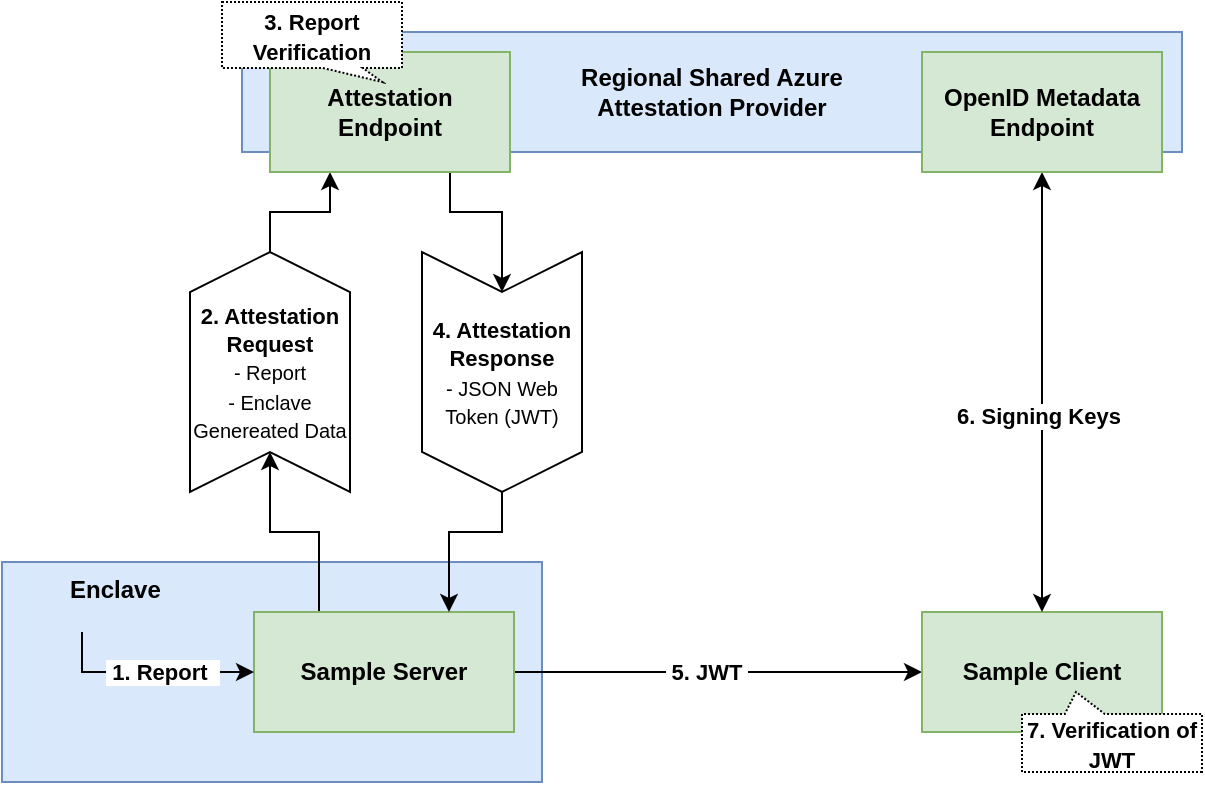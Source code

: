 <mxfile version="14.5.1" type="device"><diagram id="t4RtHV9N4L3wijjODjNi" name="Seite-1"><mxGraphModel dx="1088" dy="986" grid="1" gridSize="10" guides="1" tooltips="1" connect="1" arrows="1" fold="1" page="1" pageScale="1" pageWidth="827" pageHeight="1169" math="0" shadow="0"><root><mxCell id="0"/><mxCell id="1" parent="0"/><mxCell id="gKf8QnrxBky9MgtnpcZ7-3" value="Enclave" style="rounded=0;whiteSpace=wrap;html=1;verticalAlign=top;fontStyle=1;fillColor=#dae8fc;strokeColor=#6c8ebf;align=left;spacingLeft=32;" parent="1" vertex="1"><mxGeometry x="280" y="415" width="270" height="110" as="geometry"/></mxCell><mxCell id="gKf8QnrxBky9MgtnpcZ7-16" style="edgeStyle=orthogonalEdgeStyle;rounded=0;orthogonalLoop=1;jettySize=auto;html=1;exitX=1;exitY=0.5;exitDx=0;exitDy=0;entryX=0;entryY=0.5;entryDx=0;entryDy=0;" parent="1" source="gKf8QnrxBky9MgtnpcZ7-1" target="gKf8QnrxBky9MgtnpcZ7-2" edge="1"><mxGeometry relative="1" as="geometry"/></mxCell><mxCell id="gKf8QnrxBky9MgtnpcZ7-17" value="&lt;b&gt;&amp;nbsp;5. JWT&amp;nbsp;&lt;/b&gt;" style="edgeLabel;html=1;align=center;verticalAlign=middle;resizable=0;points=[];" parent="gKf8QnrxBky9MgtnpcZ7-16" vertex="1" connectable="0"><mxGeometry x="0.21" y="3" relative="1" as="geometry"><mxPoint x="-27.72" y="3" as="offset"/></mxGeometry></mxCell><mxCell id="ynpUDEYCMi83ZVoa_xpU-5" style="edgeStyle=orthogonalEdgeStyle;rounded=0;orthogonalLoop=1;jettySize=auto;html=1;exitX=0.25;exitY=0;exitDx=0;exitDy=0;startArrow=none;startFill=0;entryX=0;entryY=0.5;entryDx=0;entryDy=0;" parent="1" source="gKf8QnrxBky9MgtnpcZ7-1" target="gKf8QnrxBky9MgtnpcZ7-6" edge="1"><mxGeometry relative="1" as="geometry"><Array as="points"><mxPoint x="439" y="400"/><mxPoint x="414" y="400"/></Array></mxGeometry></mxCell><mxCell id="gKf8QnrxBky9MgtnpcZ7-1" value="Sample Server" style="rounded=0;whiteSpace=wrap;html=1;fontStyle=1;fillColor=#d5e8d4;strokeColor=#82b366;" parent="1" vertex="1"><mxGeometry x="406" y="440" width="130" height="60" as="geometry"/></mxCell><mxCell id="gKf8QnrxBky9MgtnpcZ7-2" value="Sample Client" style="rounded=0;whiteSpace=wrap;html=1;fontStyle=1;fillColor=#d5e8d4;strokeColor=#82b366;" parent="1" vertex="1"><mxGeometry x="740" y="440" width="120" height="60" as="geometry"/></mxCell><mxCell id="gKf8QnrxBky9MgtnpcZ7-5" value="Regional Shared Azure&lt;br&gt;Attestation Provider" style="rounded=0;whiteSpace=wrap;html=1;fontStyle=1;fillColor=#dae8fc;strokeColor=#6c8ebf;" parent="1" vertex="1"><mxGeometry x="400" y="150" width="470" height="60" as="geometry"/></mxCell><mxCell id="ynpUDEYCMi83ZVoa_xpU-7" style="edgeStyle=orthogonalEdgeStyle;rounded=0;orthogonalLoop=1;jettySize=auto;html=1;exitX=1;exitY=0.5;exitDx=0;exitDy=0;entryX=0.25;entryY=1;entryDx=0;entryDy=0;startArrow=none;startFill=0;" parent="1" source="gKf8QnrxBky9MgtnpcZ7-6" target="ynpUDEYCMi83ZVoa_xpU-1" edge="1"><mxGeometry relative="1" as="geometry"><Array as="points"><mxPoint x="414" y="240"/><mxPoint x="444" y="240"/></Array></mxGeometry></mxCell><mxCell id="gKf8QnrxBky9MgtnpcZ7-6" value="&lt;b&gt;&lt;font style=&quot;font-size: 11px&quot;&gt;2. Attestation Request&lt;/font&gt;&lt;/b&gt;&lt;br&gt;&lt;font style=&quot;font-size: 10px&quot;&gt;- Report&lt;br&gt;- Enclave Genereated Data&lt;/font&gt;" style="shape=step;perimeter=stepPerimeter;whiteSpace=wrap;html=1;fixedSize=1;rotation=0;horizontal=1;direction=north;" parent="1" vertex="1"><mxGeometry x="374" y="260" width="80" height="120" as="geometry"/></mxCell><mxCell id="gKf8QnrxBky9MgtnpcZ7-14" style="edgeStyle=orthogonalEdgeStyle;rounded=0;orthogonalLoop=1;jettySize=auto;html=1;entryX=0;entryY=0.5;entryDx=0;entryDy=0;" parent="1" target="gKf8QnrxBky9MgtnpcZ7-1" edge="1"><mxGeometry relative="1" as="geometry"><mxPoint x="320" y="450" as="sourcePoint"/><Array as="points"><mxPoint x="320" y="450"/><mxPoint x="320" y="470"/></Array></mxGeometry></mxCell><mxCell id="gKf8QnrxBky9MgtnpcZ7-15" value="&lt;b&gt;&amp;nbsp;1. Report&amp;nbsp;&amp;nbsp;&lt;/b&gt;" style="edgeLabel;html=1;align=center;verticalAlign=middle;resizable=0;points=[];labelBackgroundColor=#ffffff;" parent="gKf8QnrxBky9MgtnpcZ7-14" vertex="1" connectable="0"><mxGeometry x="0.184" y="-1" relative="1" as="geometry"><mxPoint x="-3.69" y="-1" as="offset"/></mxGeometry></mxCell><mxCell id="gKf8QnrxBky9MgtnpcZ7-20" style="edgeStyle=orthogonalEdgeStyle;rounded=0;orthogonalLoop=1;jettySize=auto;html=1;exitX=0.5;exitY=1;exitDx=0;exitDy=0;entryX=0.5;entryY=0;entryDx=0;entryDy=0;startArrow=classic;startFill=1;" parent="1" source="gKf8QnrxBky9MgtnpcZ7-18" target="gKf8QnrxBky9MgtnpcZ7-2" edge="1"><mxGeometry relative="1" as="geometry"/></mxCell><mxCell id="ynpUDEYCMi83ZVoa_xpU-10" value="&lt;b&gt;6. Signing Keys&lt;/b&gt;" style="edgeLabel;html=1;align=center;verticalAlign=middle;resizable=0;points=[];" parent="gKf8QnrxBky9MgtnpcZ7-20" vertex="1" connectable="0"><mxGeometry x="0.107" y="-2" relative="1" as="geometry"><mxPoint as="offset"/></mxGeometry></mxCell><mxCell id="gKf8QnrxBky9MgtnpcZ7-18" value="OpenID Metadata Endpoint" style="rounded=0;whiteSpace=wrap;html=1;fontStyle=1;fillColor=#d5e8d4;strokeColor=#82b366;" parent="1" vertex="1"><mxGeometry x="740" y="160" width="120" height="60" as="geometry"/></mxCell><mxCell id="ynpUDEYCMi83ZVoa_xpU-9" style="edgeStyle=orthogonalEdgeStyle;rounded=0;orthogonalLoop=1;jettySize=auto;html=1;exitX=0.75;exitY=1;exitDx=0;exitDy=0;entryX=0;entryY=0.5;entryDx=0;entryDy=0;startArrow=none;startFill=0;" parent="1" source="ynpUDEYCMi83ZVoa_xpU-1" target="ynpUDEYCMi83ZVoa_xpU-4" edge="1"><mxGeometry relative="1" as="geometry"/></mxCell><mxCell id="ynpUDEYCMi83ZVoa_xpU-1" value="Attestation&lt;br&gt;Endpoint" style="rounded=0;whiteSpace=wrap;html=1;fontStyle=1;fillColor=#d5e8d4;strokeColor=#82b366;" parent="1" vertex="1"><mxGeometry x="414" y="160" width="120" height="60" as="geometry"/></mxCell><mxCell id="ynpUDEYCMi83ZVoa_xpU-6" style="edgeStyle=orthogonalEdgeStyle;rounded=0;orthogonalLoop=1;jettySize=auto;html=1;exitX=1;exitY=0.5;exitDx=0;exitDy=0;entryX=0.75;entryY=0;entryDx=0;entryDy=0;startArrow=none;startFill=0;" parent="1" source="ynpUDEYCMi83ZVoa_xpU-4" target="gKf8QnrxBky9MgtnpcZ7-1" edge="1"><mxGeometry relative="1" as="geometry"><Array as="points"><mxPoint x="530" y="400"/><mxPoint x="504" y="400"/></Array></mxGeometry></mxCell><mxCell id="ynpUDEYCMi83ZVoa_xpU-4" value="&lt;b&gt;&lt;font style=&quot;font-size: 11px&quot;&gt;4. Attestation Response&lt;/font&gt;&lt;/b&gt;&lt;br&gt;&lt;span style=&quot;font-size: 10px&quot;&gt;- JSON Web Token (JWT)&lt;/span&gt;" style="shape=step;perimeter=stepPerimeter;whiteSpace=wrap;html=1;fixedSize=1;rotation=0;horizontal=1;direction=south;" parent="1" vertex="1"><mxGeometry x="490" y="260" width="80" height="120" as="geometry"/></mxCell><mxCell id="ynpUDEYCMi83ZVoa_xpU-12" value="&lt;b&gt;&lt;font style=&quot;font-size: 11px&quot;&gt;7. Verification of JWT&lt;/font&gt;&lt;/b&gt;" style="shape=callout;whiteSpace=wrap;html=1;perimeter=calloutPerimeter;dashed=1;direction=west;size=11;position=0.54;position2=0.7;dashPattern=1 1;" parent="1" vertex="1"><mxGeometry x="790" y="480" width="90" height="40" as="geometry"/></mxCell><mxCell id="3dK5zj8rfVoQezcfI52I-1" value="&lt;b&gt;&lt;font style=&quot;font-size: 11px&quot;&gt;3. Report Verification&lt;/font&gt;&lt;/b&gt;" style="shape=callout;whiteSpace=wrap;html=1;perimeter=calloutPerimeter;dashed=1;direction=east;size=7;position=0.56;position2=0.89;dashPattern=1 1;" parent="1" vertex="1"><mxGeometry x="390" y="135" width="90" height="40" as="geometry"/></mxCell></root></mxGraphModel></diagram></mxfile>